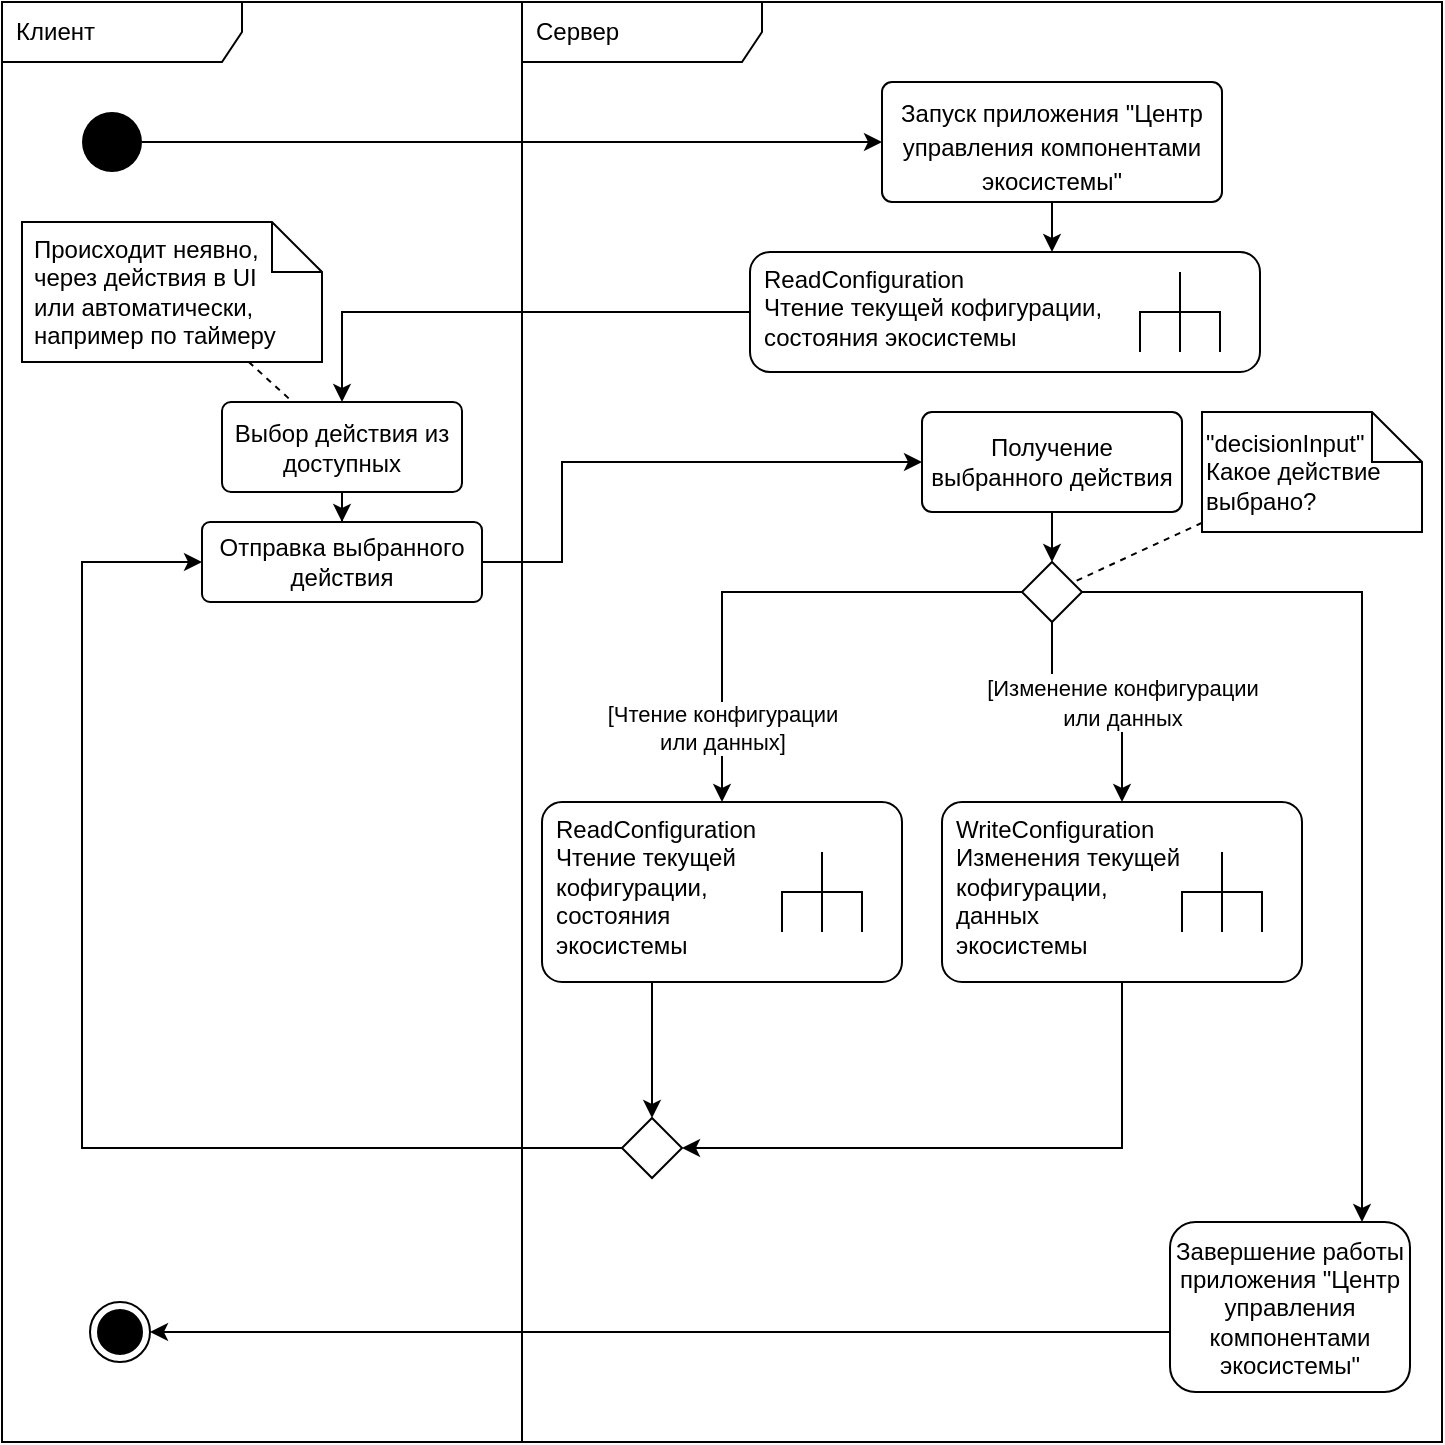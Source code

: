 <mxfile version="20.2.3" type="device" pages="3"><diagram id="9UsomqojViAuLnaPdlNh" name="Main diagram"><mxGraphModel dx="1500" dy="-363" grid="1" gridSize="10" guides="1" tooltips="1" connect="1" arrows="1" fold="1" page="1" pageScale="1" pageWidth="827" pageHeight="1169" math="0" shadow="0"><root><mxCell id="0"/><mxCell id="1" parent="0"/><mxCell id="DI5fFlfgpQI35xA6taGO-94" value="Сервер" style="shape=umlFrame;whiteSpace=wrap;html=1;width=120;height=30;boundedLbl=1;verticalAlign=middle;align=left;spacingLeft=5;" parent="1" vertex="1"><mxGeometry x="300" y="1240" width="460" height="720" as="geometry"/></mxCell><mxCell id="DI5fFlfgpQI35xA6taGO-93" value="Клиент" style="shape=umlFrame;whiteSpace=wrap;html=1;width=120;height=30;boundedLbl=1;verticalAlign=middle;align=left;spacingLeft=5;" parent="1" vertex="1"><mxGeometry x="40" y="1240" width="260" height="720" as="geometry"/></mxCell><mxCell id="DI5fFlfgpQI35xA6taGO-95" value="" style="ellipse;html=1;shape=endState;fillColor=#000000;strokeColor=#000000;fontSize=14;" parent="1" vertex="1"><mxGeometry x="84" y="1890" width="30" height="30" as="geometry"/></mxCell><mxCell id="DI5fFlfgpQI35xA6taGO-100" style="edgeStyle=orthogonalEdgeStyle;rounded=0;orthogonalLoop=1;jettySize=auto;html=1;fontSize=14;" parent="1" source="DI5fFlfgpQI35xA6taGO-96" target="DI5fFlfgpQI35xA6taGO-97" edge="1"><mxGeometry relative="1" as="geometry"/></mxCell><mxCell id="DI5fFlfgpQI35xA6taGO-96" value="" style="ellipse;fillColor=#000000;strokeColor=none;fontSize=14;html=1;" parent="1" vertex="1"><mxGeometry x="80" y="1295" width="30" height="30" as="geometry"/></mxCell><mxCell id="X1tYGDxfptllrSs_96oW-2" value="" style="edgeStyle=orthogonalEdgeStyle;rounded=0;orthogonalLoop=1;jettySize=auto;html=1;" parent="1" source="DI5fFlfgpQI35xA6taGO-97" target="X1tYGDxfptllrSs_96oW-26" edge="1"><mxGeometry relative="1" as="geometry"><mxPoint x="565" y="1370" as="targetPoint"/><Array as="points"><mxPoint x="565" y="1370"/><mxPoint x="565" y="1370"/></Array></mxGeometry></mxCell><mxCell id="DI5fFlfgpQI35xA6taGO-97" value="&lt;span style=&quot;font-size: 12px;&quot;&gt;Запуск приложения &quot;Центр управления компонентами экосистемы&quot;&lt;/span&gt;" style="html=1;align=center;verticalAlign=top;rounded=1;absoluteArcSize=1;arcSize=10;dashed=0;fontSize=14;whiteSpace=wrap;" parent="1" vertex="1"><mxGeometry x="480" y="1280" width="170" height="60" as="geometry"/></mxCell><mxCell id="X1tYGDxfptllrSs_96oW-4" value="" style="edgeStyle=orthogonalEdgeStyle;rounded=0;orthogonalLoop=1;jettySize=auto;html=1;" parent="1" source="X1tYGDxfptllrSs_96oW-26" target="X1tYGDxfptllrSs_96oW-3" edge="1"><mxGeometry relative="1" as="geometry"><mxPoint x="400" y="1395" as="sourcePoint"/></mxGeometry></mxCell><mxCell id="X1tYGDxfptllrSs_96oW-8" value="" style="edgeStyle=orthogonalEdgeStyle;rounded=0;orthogonalLoop=1;jettySize=auto;html=1;fontSize=12;" parent="1" source="X1tYGDxfptllrSs_96oW-3" target="X1tYGDxfptllrSs_96oW-7" edge="1"><mxGeometry relative="1" as="geometry"/></mxCell><mxCell id="X1tYGDxfptllrSs_96oW-3" value="&lt;span style=&quot;font-size: 12px;&quot;&gt;Выбор действия из доступных&lt;/span&gt;" style="whiteSpace=wrap;html=1;fontSize=12;verticalAlign=middle;rounded=1;arcSize=10;dashed=0;" parent="1" vertex="1"><mxGeometry x="150" y="1440" width="120" height="45" as="geometry"/></mxCell><mxCell id="X1tYGDxfptllrSs_96oW-10" value="" style="edgeStyle=orthogonalEdgeStyle;rounded=0;orthogonalLoop=1;jettySize=auto;html=1;fontSize=12;" parent="1" source="X1tYGDxfptllrSs_96oW-7" target="X1tYGDxfptllrSs_96oW-9" edge="1"><mxGeometry relative="1" as="geometry"><Array as="points"><mxPoint x="320" y="1520"/><mxPoint x="320" y="1470"/></Array></mxGeometry></mxCell><mxCell id="X1tYGDxfptllrSs_96oW-7" value="Отправка выбранного действия" style="whiteSpace=wrap;html=1;rounded=1;arcSize=10;dashed=0;" parent="1" vertex="1"><mxGeometry x="140" y="1500" width="140" height="40" as="geometry"/></mxCell><mxCell id="X1tYGDxfptllrSs_96oW-12" style="edgeStyle=orthogonalEdgeStyle;rounded=0;orthogonalLoop=1;jettySize=auto;html=1;fontSize=12;" parent="1" source="X1tYGDxfptllrSs_96oW-9" target="X1tYGDxfptllrSs_96oW-11" edge="1"><mxGeometry relative="1" as="geometry"/></mxCell><mxCell id="X1tYGDxfptllrSs_96oW-9" value="Получение выбранного действия" style="whiteSpace=wrap;html=1;rounded=1;arcSize=10;dashed=0;" parent="1" vertex="1"><mxGeometry x="500" y="1445" width="130" height="50" as="geometry"/></mxCell><mxCell id="X1tYGDxfptllrSs_96oW-20" value="" style="edgeStyle=orthogonalEdgeStyle;shape=connector;rounded=0;orthogonalLoop=1;jettySize=auto;html=1;labelBackgroundColor=default;fontFamily=Helvetica;fontSize=12;fontColor=default;endArrow=classic;strokeColor=default;" parent="1" source="X1tYGDxfptllrSs_96oW-11" target="X1tYGDxfptllrSs_96oW-19" edge="1"><mxGeometry relative="1" as="geometry"><Array as="points"><mxPoint x="720" y="1535"/></Array></mxGeometry></mxCell><mxCell id="X1tYGDxfptllrSs_96oW-21" value="&lt;span style=&quot;font-size: 11px;&quot;&gt;[Выход]&lt;/span&gt;" style="edgeLabel;html=1;align=center;verticalAlign=middle;resizable=0;points=[];fontSize=12;fontFamily=Helvetica;fontColor=default;" parent="X1tYGDxfptllrSs_96oW-20" vertex="1" connectable="0"><mxGeometry x="0.356" y="-3" relative="1" as="geometry"><mxPoint x="3" y="-209" as="offset"/></mxGeometry></mxCell><mxCell id="X1tYGDxfptllrSs_96oW-24" value="" style="edgeStyle=orthogonalEdgeStyle;shape=connector;rounded=0;orthogonalLoop=1;jettySize=auto;html=1;labelBackgroundColor=default;fontFamily=Helvetica;fontSize=12;fontColor=default;endArrow=classic;strokeColor=default;" parent="1" source="X1tYGDxfptllrSs_96oW-11" target="Ns5YHfF0-FEPGCTIs2n--6" edge="1"><mxGeometry relative="1" as="geometry"><mxPoint x="565" y="1640" as="targetPoint"/></mxGeometry></mxCell><mxCell id="X1tYGDxfptllrSs_96oW-25" value="&lt;span style=&quot;font-size: 11px;&quot;&gt;[Изменение конфигурации&lt;br&gt;&lt;/span&gt;&lt;span style=&quot;font-size: 11px;&quot;&gt;или данных&lt;/span&gt;&lt;span style=&quot;font-size: 11px;&quot;&gt;&lt;br&gt;&lt;/span&gt;" style="edgeLabel;html=1;align=center;verticalAlign=middle;resizable=0;points=[];fontSize=12;fontFamily=Helvetica;fontColor=default;" parent="X1tYGDxfptllrSs_96oW-24" vertex="1" connectable="0"><mxGeometry x="0.298" relative="1" as="geometry"><mxPoint y="-6" as="offset"/></mxGeometry></mxCell><mxCell id="Ns5YHfF0-FEPGCTIs2n--3" value="" style="edgeStyle=orthogonalEdgeStyle;rounded=0;orthogonalLoop=1;jettySize=auto;html=1;" parent="1" source="X1tYGDxfptllrSs_96oW-11" target="Ns5YHfF0-FEPGCTIs2n--5" edge="1"><mxGeometry relative="1" as="geometry"><mxPoint x="405.0" y="1640" as="targetPoint"/></mxGeometry></mxCell><mxCell id="Ns5YHfF0-FEPGCTIs2n--4" value="[Чтение конфигурации &lt;br&gt;или данных]" style="edgeLabel;html=1;align=center;verticalAlign=middle;resizable=0;points=[];" parent="Ns5YHfF0-FEPGCTIs2n--3" vertex="1" connectable="0"><mxGeometry x="0.658" y="-3" relative="1" as="geometry"><mxPoint x="3" y="6" as="offset"/></mxGeometry></mxCell><mxCell id="X1tYGDxfptllrSs_96oW-11" value="" style="rhombus;fontSize=12;" parent="1" vertex="1"><mxGeometry x="550" y="1520" width="30" height="30" as="geometry"/></mxCell><mxCell id="X1tYGDxfptllrSs_96oW-14" style="rounded=0;orthogonalLoop=1;jettySize=auto;html=1;fontSize=12;endArrow=none;endFill=0;dashed=1;" parent="1" source="X1tYGDxfptllrSs_96oW-13" target="X1tYGDxfptllrSs_96oW-11" edge="1"><mxGeometry relative="1" as="geometry"/></mxCell><mxCell id="X1tYGDxfptllrSs_96oW-13" value="&lt;div style=&quot;&quot;&gt;&quot;decisionInput&quot;&lt;/div&gt;&lt;span style=&quot;text-align: center;&quot;&gt;Какое действие выбрано?&lt;/span&gt;" style="shape=note2;boundedLbl=1;whiteSpace=wrap;html=1;size=25;verticalAlign=middle;align=left;fontSize=12;spacingTop=0;" parent="1" vertex="1"><mxGeometry x="640" y="1445" width="110" height="60" as="geometry"/></mxCell><mxCell id="X1tYGDxfptllrSs_96oW-22" style="edgeStyle=orthogonalEdgeStyle;shape=connector;rounded=0;orthogonalLoop=1;jettySize=auto;html=1;labelBackgroundColor=default;fontFamily=Helvetica;fontSize=12;fontColor=default;endArrow=classic;strokeColor=default;" parent="1" source="X1tYGDxfptllrSs_96oW-19" target="DI5fFlfgpQI35xA6taGO-95" edge="1"><mxGeometry relative="1" as="geometry"><Array as="points"><mxPoint x="504" y="1905"/><mxPoint x="504" y="1905"/></Array></mxGeometry></mxCell><mxCell id="X1tYGDxfptllrSs_96oW-19" value="Завершение работы приложения &quot;Центр управления компонентами экосистемы&quot;" style="whiteSpace=wrap;html=1;rounded=1;" parent="1" vertex="1"><mxGeometry x="624" y="1850" width="120" height="85" as="geometry"/></mxCell><UserObject label="ReadConfiguration&lt;br&gt;&lt;span style=&quot;text-align: center;&quot;&gt;Чтение текущей кофигурации, &lt;br&gt;состояния экосистемы&lt;/span&gt;" link="data:page/id,hd8zI2Qt1j7kPz5_j84O" id="X1tYGDxfptllrSs_96oW-26"><mxCell style="shape=mxgraph.uml25.behaviorAction;html=1;rounded=1;absoluteArcSize=1;arcSize=10;align=left;spacingLeft=5;fontFamily=Helvetica;fontSize=12;fontColor=default;strokeColor=default;fillColor=default;verticalAlign=top;" parent="1" vertex="1"><mxGeometry x="414" y="1365" width="255" height="60" as="geometry"/></mxCell></UserObject><mxCell id="BLzVW4yP7n9GUXeEVfy9-2" style="shape=connector;rounded=0;orthogonalLoop=1;jettySize=auto;html=1;labelBackgroundColor=default;fontFamily=Helvetica;fontSize=12;fontColor=default;endArrow=none;strokeColor=default;endFill=0;dashed=1;" parent="1" source="BLzVW4yP7n9GUXeEVfy9-1" target="X1tYGDxfptllrSs_96oW-3" edge="1"><mxGeometry relative="1" as="geometry"/></mxCell><mxCell id="BLzVW4yP7n9GUXeEVfy9-1" value="&lt;div style=&quot;&quot;&gt;Происходит неявно, через действия в UI&lt;/div&gt;&lt;div style=&quot;&quot;&gt;или автоматически, например по таймеру&lt;/div&gt;" style="shape=note2;boundedLbl=1;whiteSpace=wrap;html=1;size=25;verticalAlign=middle;align=left;fontSize=12;spacingTop=0;spacingLeft=4;" parent="1" vertex="1"><mxGeometry x="50" y="1350" width="150" height="70" as="geometry"/></mxCell><mxCell id="Ns5YHfF0-FEPGCTIs2n--8" style="edgeStyle=orthogonalEdgeStyle;rounded=0;orthogonalLoop=1;jettySize=auto;html=1;" parent="1" source="Ns5YHfF0-FEPGCTIs2n--5" target="Ns5YHfF0-FEPGCTIs2n--7" edge="1"><mxGeometry relative="1" as="geometry"><Array as="points"><mxPoint x="365" y="1750"/><mxPoint x="365" y="1750"/></Array></mxGeometry></mxCell><UserObject label="ReadConfiguration&lt;br&gt;&lt;span style=&quot;&quot;&gt;Чтение текущей &lt;br&gt;кофигурации, &lt;br&gt;состояния &lt;br&gt;экосистемы&lt;/span&gt;" link="data:page/id,hd8zI2Qt1j7kPz5_j84O" placeholders="null" id="Ns5YHfF0-FEPGCTIs2n--5"><mxCell style="shape=mxgraph.uml25.behaviorAction;html=1;rounded=1;absoluteArcSize=1;arcSize=10;align=left;spacingLeft=5;fontFamily=Helvetica;fontSize=12;fontColor=default;strokeColor=default;fillColor=default;verticalAlign=top;horizontal=1;labelPosition=center;verticalLabelPosition=middle;" parent="1" vertex="1"><mxGeometry x="310" y="1640" width="180" height="90" as="geometry"/></mxCell></UserObject><mxCell id="Ns5YHfF0-FEPGCTIs2n--9" style="edgeStyle=orthogonalEdgeStyle;rounded=0;orthogonalLoop=1;jettySize=auto;html=1;" parent="1" source="Ns5YHfF0-FEPGCTIs2n--6" target="Ns5YHfF0-FEPGCTIs2n--7" edge="1"><mxGeometry relative="1" as="geometry"><Array as="points"><mxPoint x="600" y="1813"/></Array></mxGeometry></mxCell><UserObject label="WriteConfiguration&lt;br&gt;&lt;span style=&quot;&quot;&gt;Изменения текущей &lt;br&gt;кофигурации, &lt;br&gt;данных&lt;br&gt;экосистемы&lt;/span&gt;" link="data:page/id,ylNswd9d-pCwAk4WN27b" id="Ns5YHfF0-FEPGCTIs2n--6"><mxCell style="shape=mxgraph.uml25.behaviorAction;html=1;rounded=1;absoluteArcSize=1;arcSize=10;align=left;spacingLeft=5;fontFamily=Helvetica;fontSize=12;fontColor=default;strokeColor=default;fillColor=default;verticalAlign=top;horizontal=1;labelPosition=center;verticalLabelPosition=middle;" parent="1" vertex="1"><mxGeometry x="510" y="1640" width="180" height="90" as="geometry"/></mxCell></UserObject><mxCell id="Ns5YHfF0-FEPGCTIs2n--11" style="edgeStyle=orthogonalEdgeStyle;rounded=0;orthogonalLoop=1;jettySize=auto;html=1;" parent="1" source="Ns5YHfF0-FEPGCTIs2n--7" target="X1tYGDxfptllrSs_96oW-7" edge="1"><mxGeometry relative="1" as="geometry"><Array as="points"><mxPoint x="80" y="1813"/><mxPoint x="80" y="1520"/></Array></mxGeometry></mxCell><mxCell id="Ns5YHfF0-FEPGCTIs2n--7" value="" style="rhombus;fontSize=12;" parent="1" vertex="1"><mxGeometry x="350" y="1798" width="30" height="30" as="geometry"/></mxCell></root></mxGraphModel></diagram><diagram id="hd8zI2Qt1j7kPz5_j84O" name="ReadConfiguration&amp;Data"><mxGraphModel dx="455" dy="244" grid="1" gridSize="10" guides="1" tooltips="1" connect="1" arrows="1" fold="1" page="1" pageScale="1" pageWidth="827" pageHeight="1169" math="0" shadow="0"><root><mxCell id="0"/><mxCell id="1" parent="0"/></root></mxGraphModel></diagram><diagram id="ylNswd9d-pCwAk4WN27b" name="WriteConfiguration&amp;Data"><mxGraphModel dx="978" dy="403" grid="1" gridSize="10" guides="1" tooltips="1" connect="1" arrows="1" fold="1" page="1" pageScale="1" pageWidth="827" pageHeight="1169" math="0" shadow="0"><root><mxCell id="0"/><mxCell id="1" parent="0"/></root></mxGraphModel></diagram></mxfile>